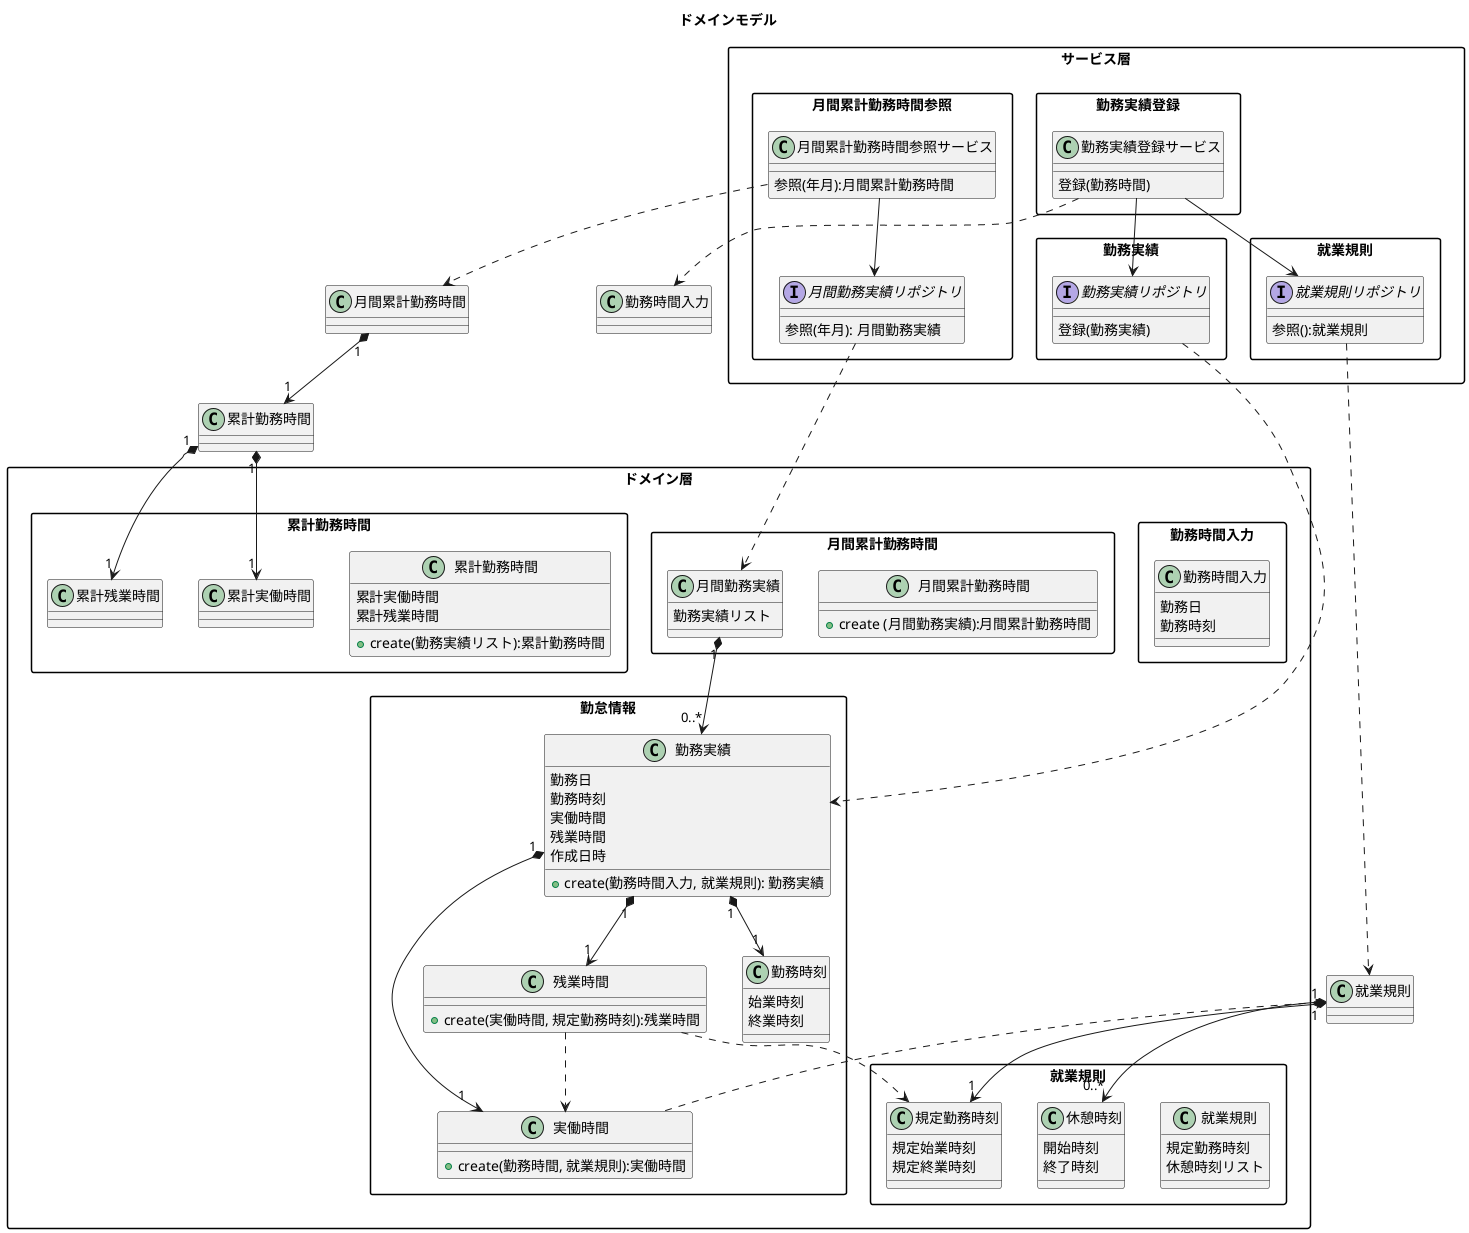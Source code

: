 @startuml kintai
skinparam PackageStyle rectangle
title ドメインモデル


package サービス層 {
  package 勤務実績 as サービス_勤務実績 {
    interface 勤務実績リポジトリ {
      登録(勤務実績)
    }
  }
  package 勤務実績登録 {
    class 勤務実績登録サービス {
      登録(勤務時間)
    }
  }

  package 就業規則 as サービス{
    interface 就業規則リポジトリ {
      参照():就業規則
    }
  }

  package 月間累計勤務時間参照 {
    class 月間累計勤務時間参照サービス {
      参照(年月):月間累計勤務時間
    }

    interface 月間勤務実績リポジトリ {
      参照(年月): 月間勤務実績
    }
  }
}

package ドメイン層 {
  package 勤怠情報 {

    class 勤務時刻 {
      始業時刻
      終業時刻
    }

    class 勤務実績 {
      勤務日
      勤務時刻
      実働時間
      残業時間
      作成日時
      + create(勤務時間入力, 就業規則): 勤務実績
    }

    class 実働時間 {
      + create(勤務時間, 就業規則):実働時間
    }

    class 残業時間 {
      + create(実働時間, 規定勤務時刻):残業時間
    }

    ' class 勤務情報ファクトリー {
    '   + create(勤務日，始業時刻，終業時刻): 勤務情報
    ' }
    ' オブジェクト生成に、引数以外で必要な情報があるか？
    ' オブジェクトの生成は、引数だけで完結するか？
    '   外部由来の情報は変更可能性があるか？ 


    ' class 休憩時間 {
    '   算出(休憩時刻リスト):休憩時間
    ' }

  }

  package 就業規則 {
    class 就業規則 {
      規定勤務時刻
      休憩時刻リスト
    }

    class 規定勤務時刻 {
      規定始業時刻
      規定終業時刻
    }

    class 休憩時刻 {
      開始時刻
      終了時刻
    }

  }

  package 勤務時間入力 {
    class 勤務時間入力 {
      勤務日
      勤務時刻
    }
  }

  package 累計勤務時間{

    class 累計勤務時間 {
      累計実働時間
      累計残業時間
      + create(勤務実績リスト):累計勤務時間
    }

    class 累計実働時間 {}
    class 累計残業時間 {}
  }

  package 月間累計勤務時間{
    class 月間累計勤務時間 {
      + create (月間勤務実績):月間累計勤務時間
    }

    class 月間勤務実績 {
      勤務実績リスト
    }
  }

}


勤務実績登録サービス ..> 勤務時間入力
勤務実績登録サービス --> 勤務実績リポジトリ
勤務実績リポジトリ ..> 勤務実績

勤務実績登録サービス --> 就業規則リポジトリ
就業規則リポジトリ ..> 就業規則

勤務実績 "1" *--> "1" 実働時間
勤務実績 "1" *--> "1" 残業時間
勤務実績 "1" *--> "1" 勤務時刻 

月間累計勤務時間参照サービス ..> 月間累計勤務時間 
月間勤務実績リポジトリ ..> 月間勤務実績 
月間累計勤務時間参照サービス --> 月間勤務実績リポジトリ
累計勤務時間 "1" *--> "1" 累計実働時間
累計勤務時間 "1" *--> "1" 累計残業時間

月間累計勤務時間 "1" *--> "1" 累計勤務時間 
月間勤務実績 "1" *--> "0..*" 勤務実績

就業規則 "1" *--> "0..*" 休憩時刻
就業規則 "1" *--> "1" 規定勤務時刻 

実働時間 ..l> 就業規則
残業時間 ..> 実働時間 
残業時間 ..> 規定勤務時刻

@enduml

